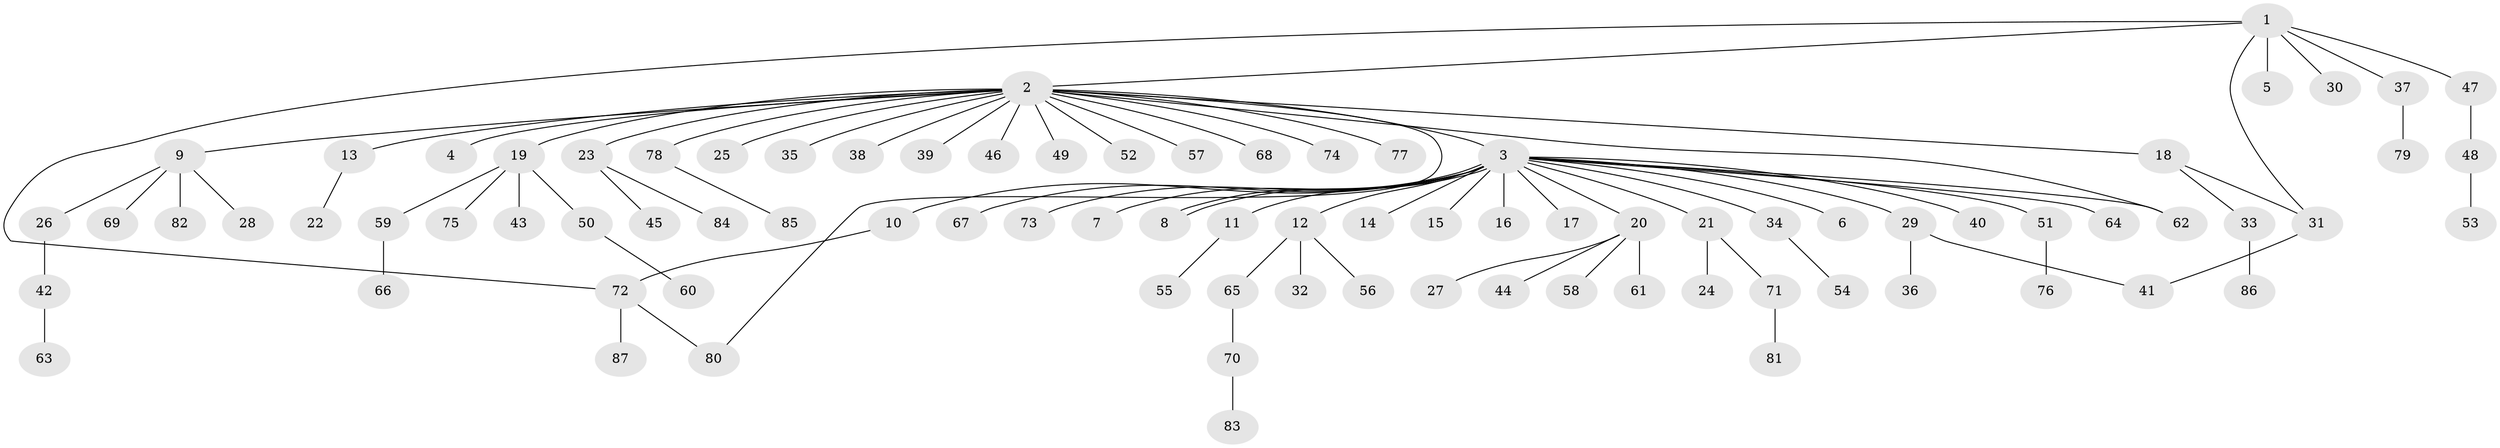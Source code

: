 // Generated by graph-tools (version 1.1) at 2025/35/03/09/25 02:35:36]
// undirected, 87 vertices, 92 edges
graph export_dot {
graph [start="1"]
  node [color=gray90,style=filled];
  1;
  2;
  3;
  4;
  5;
  6;
  7;
  8;
  9;
  10;
  11;
  12;
  13;
  14;
  15;
  16;
  17;
  18;
  19;
  20;
  21;
  22;
  23;
  24;
  25;
  26;
  27;
  28;
  29;
  30;
  31;
  32;
  33;
  34;
  35;
  36;
  37;
  38;
  39;
  40;
  41;
  42;
  43;
  44;
  45;
  46;
  47;
  48;
  49;
  50;
  51;
  52;
  53;
  54;
  55;
  56;
  57;
  58;
  59;
  60;
  61;
  62;
  63;
  64;
  65;
  66;
  67;
  68;
  69;
  70;
  71;
  72;
  73;
  74;
  75;
  76;
  77;
  78;
  79;
  80;
  81;
  82;
  83;
  84;
  85;
  86;
  87;
  1 -- 2;
  1 -- 5;
  1 -- 30;
  1 -- 31;
  1 -- 37;
  1 -- 47;
  1 -- 72;
  2 -- 3;
  2 -- 4;
  2 -- 9;
  2 -- 13;
  2 -- 18;
  2 -- 19;
  2 -- 23;
  2 -- 25;
  2 -- 35;
  2 -- 38;
  2 -- 39;
  2 -- 46;
  2 -- 49;
  2 -- 52;
  2 -- 57;
  2 -- 62;
  2 -- 68;
  2 -- 74;
  2 -- 77;
  2 -- 78;
  2 -- 80;
  3 -- 6;
  3 -- 7;
  3 -- 8;
  3 -- 8;
  3 -- 10;
  3 -- 11;
  3 -- 12;
  3 -- 14;
  3 -- 15;
  3 -- 16;
  3 -- 17;
  3 -- 20;
  3 -- 21;
  3 -- 29;
  3 -- 34;
  3 -- 40;
  3 -- 51;
  3 -- 62;
  3 -- 64;
  3 -- 67;
  3 -- 73;
  9 -- 26;
  9 -- 28;
  9 -- 69;
  9 -- 82;
  10 -- 72;
  11 -- 55;
  12 -- 32;
  12 -- 56;
  12 -- 65;
  13 -- 22;
  18 -- 31;
  18 -- 33;
  19 -- 43;
  19 -- 50;
  19 -- 59;
  19 -- 75;
  20 -- 27;
  20 -- 44;
  20 -- 58;
  20 -- 61;
  21 -- 24;
  21 -- 71;
  23 -- 45;
  23 -- 84;
  26 -- 42;
  29 -- 36;
  29 -- 41;
  31 -- 41;
  33 -- 86;
  34 -- 54;
  37 -- 79;
  42 -- 63;
  47 -- 48;
  48 -- 53;
  50 -- 60;
  51 -- 76;
  59 -- 66;
  65 -- 70;
  70 -- 83;
  71 -- 81;
  72 -- 80;
  72 -- 87;
  78 -- 85;
}
